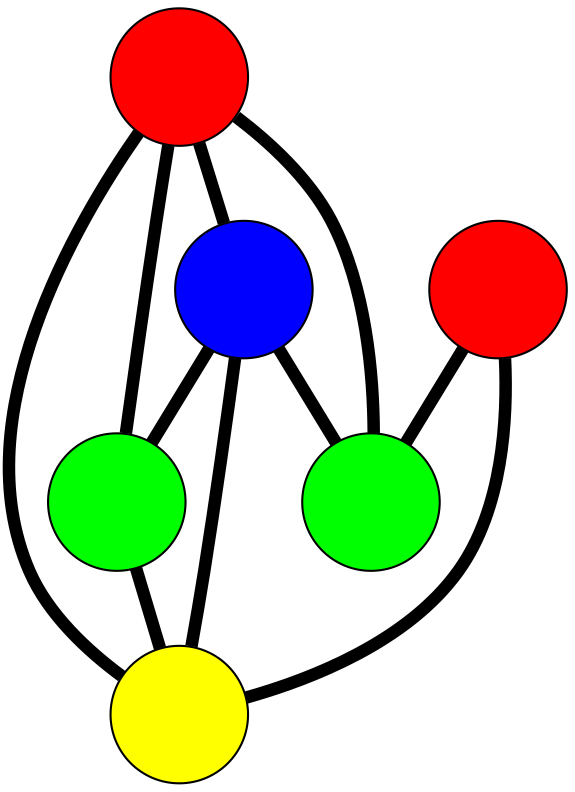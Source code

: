 graph G {
	graph [bb="-171.95,-143.48,189.27,130.28",
		overlap=false,
		sep=0.0,
		splines=true
	];
	node [color=black,
		fixedsize=true,
		fontname="Latin Modern Math",
		fontsize=42,
		height=.92,
		label="\N",
		penwidth=1,
		shape=circle,
		width=.92
	];
	edge [color=black,
		penwidth=6,
		style=bold
	];
	0	 [fillcolor=red,
		height=0.91667,
		label="",
		pos="-86.098,-72.406",
		style=filled,
		width=0.91667];
	2	 [fillcolor=blue,
		height=0.91667,
		label="",
		pos="-12.091,-15.07",
		style=filled,
		width=0.91667];
	0 -- 2	 [pos="-59.797,-52.03 -52.818,-46.623 -45.282,-40.784 -38.306,-35.38"];
	3	 [fillcolor=green,
		height=0.91667,
		label="",
		pos="-138.95,62.02",
		style=filled,
		width=0.91667];
	0 -- 3	 [pos="-98.223,-41.566 -106.76,-19.862 -118.14,9.083 -126.7,30.858"];
	4	 [fillcolor=green,
		height=0.91667,
		label="",
		pos="81.503,-110.48",
		style=filled,
		width=0.91667];
	0 -- 4	 [pos="-53.783,-79.748 -24.105,-86.491 19.64,-96.429 49.287,-103.16"];
	5	 [fillcolor=yellow,
		height=0.91667,
		label="",
		pos="-0.63893,97.284",
		style=filled,
		width=0.91667];
	0 -- 5	 [pos="-71.212,-42.849 -55.575,-11.798 -31.125,36.75 -15.497,67.78"];
	1	 [fillcolor=red,
		height=0.91667,
		label="",
		pos="156.27,38.656",
		style=filled,
		width=0.91667];
	1 -- 4	 [pos="141.32,8.8334 128.24,-17.263 109.34,-54.962 96.301,-80.968"];
	1 -- 5	 [pos="125.27,50.239 97.764,60.517 57.787,75.454 30.298,85.725"];
	2 -- 3	 [pos="-40.56,2.2309 -61.453,14.927 -89.705,32.095 -110.58,44.778"];
	2 -- 4	 [pos="11.045,-38.655 25.444,-53.334 43.899,-72.148 58.309,-86.839"];
	2 -- 5	 [pos="-8.7166,18.032 -7.2256,32.661 -5.477,49.817 -3.9887,64.418"];
	3 -- 5	 [pos="-106.87,70.199 -84.686,75.855 -55.274,83.354 -33.023,89.027"];
}

